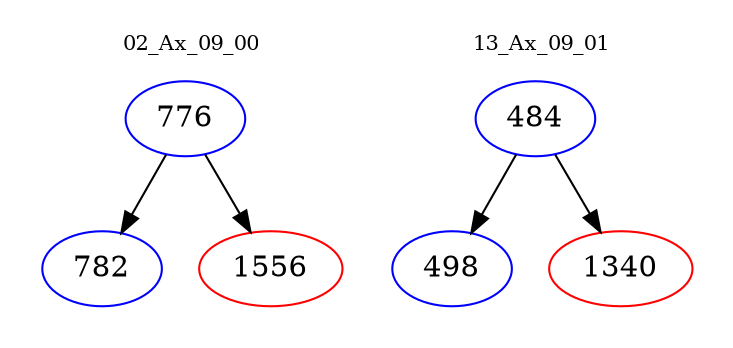 digraph{
subgraph cluster_0 {
color = white
label = "02_Ax_09_00";
fontsize=10;
T0_776 [label="776", color="blue"]
T0_776 -> T0_782 [color="black"]
T0_782 [label="782", color="blue"]
T0_776 -> T0_1556 [color="black"]
T0_1556 [label="1556", color="red"]
}
subgraph cluster_1 {
color = white
label = "13_Ax_09_01";
fontsize=10;
T1_484 [label="484", color="blue"]
T1_484 -> T1_498 [color="black"]
T1_498 [label="498", color="blue"]
T1_484 -> T1_1340 [color="black"]
T1_1340 [label="1340", color="red"]
}
}
